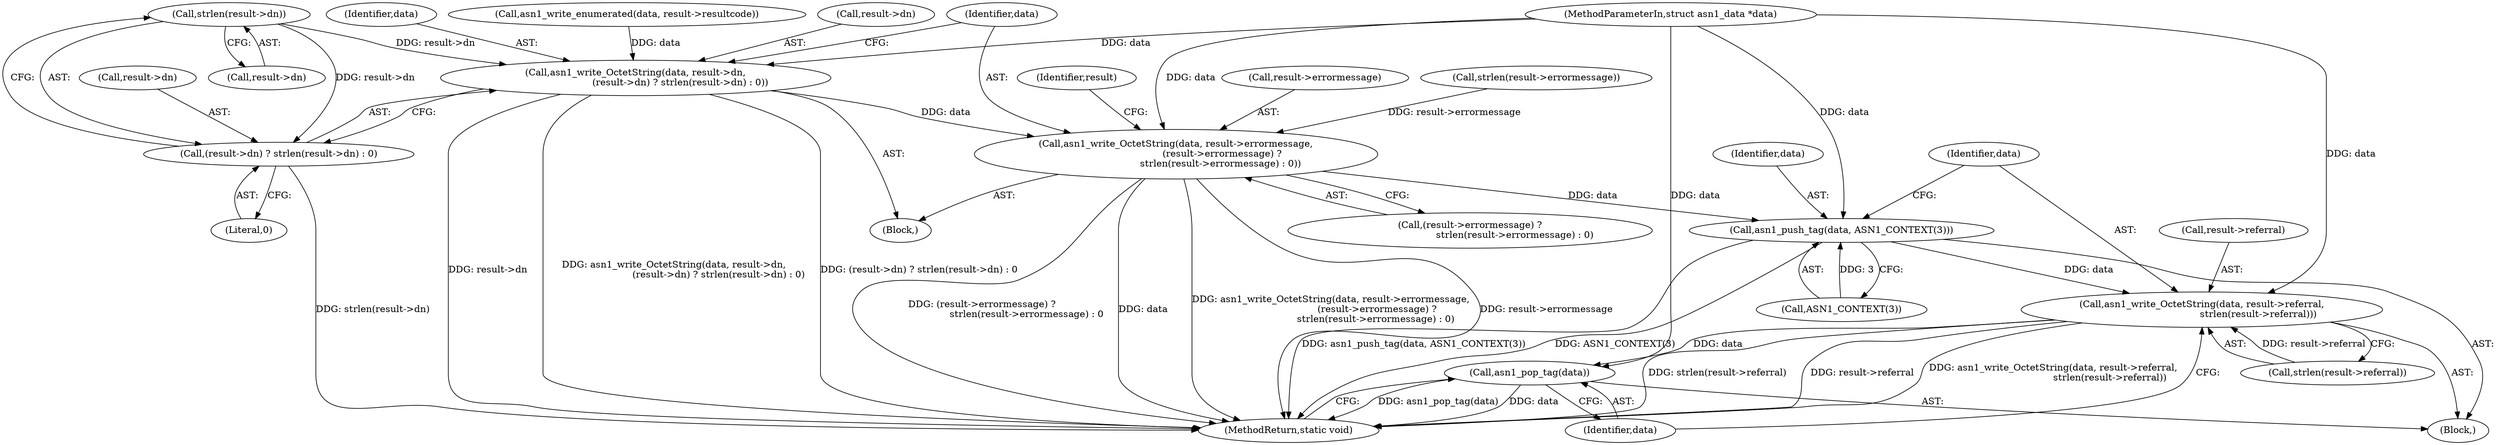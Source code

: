 digraph "1_samba_530d50a1abdcdf4d1775652d4c456c1274d83d8d_0@API" {
"1000118" [label="(Call,strlen(result->dn))"];
"1000109" [label="(Call,asn1_write_OctetString(data, result->dn,\n                              (result->dn) ? strlen(result->dn) : 0))"];
"1000123" [label="(Call,asn1_write_OctetString(data, result->errormessage,\n                               (result->errormessage) ?\n                              strlen(result->errormessage) : 0))"];
"1000142" [label="(Call,asn1_push_tag(data, ASN1_CONTEXT(3)))"];
"1000146" [label="(Call,asn1_write_OctetString(data, result->referral,\n                                      strlen(result->referral)))"];
"1000155" [label="(Call,asn1_pop_tag(data))"];
"1000114" [label="(Call,(result->dn) ? strlen(result->dn) : 0)"];
"1000139" [label="(Identifier,result)"];
"1000128" [label="(Call,(result->errormessage) ?\n                              strlen(result->errormessage) : 0)"];
"1000122" [label="(Literal,0)"];
"1000151" [label="(Call,strlen(result->referral))"];
"1000143" [label="(Identifier,data)"];
"1000157" [label="(MethodReturn,static void)"];
"1000155" [label="(Call,asn1_pop_tag(data))"];
"1000104" [label="(Call,asn1_write_enumerated(data, result->resultcode))"];
"1000111" [label="(Call,result->dn)"];
"1000109" [label="(Call,asn1_write_OctetString(data, result->dn,\n                              (result->dn) ? strlen(result->dn) : 0))"];
"1000141" [label="(Block,)"];
"1000110" [label="(Identifier,data)"];
"1000142" [label="(Call,asn1_push_tag(data, ASN1_CONTEXT(3)))"];
"1000156" [label="(Identifier,data)"];
"1000119" [label="(Call,result->dn)"];
"1000118" [label="(Call,strlen(result->dn))"];
"1000101" [label="(MethodParameterIn,struct asn1_data *data)"];
"1000148" [label="(Call,result->referral)"];
"1000147" [label="(Identifier,data)"];
"1000146" [label="(Call,asn1_write_OctetString(data, result->referral,\n                                      strlen(result->referral)))"];
"1000124" [label="(Identifier,data)"];
"1000125" [label="(Call,result->errormessage)"];
"1000103" [label="(Block,)"];
"1000115" [label="(Call,result->dn)"];
"1000114" [label="(Call,(result->dn) ? strlen(result->dn) : 0)"];
"1000132" [label="(Call,strlen(result->errormessage))"];
"1000123" [label="(Call,asn1_write_OctetString(data, result->errormessage,\n                               (result->errormessage) ?\n                              strlen(result->errormessage) : 0))"];
"1000144" [label="(Call,ASN1_CONTEXT(3))"];
"1000118" -> "1000114"  [label="AST: "];
"1000118" -> "1000119"  [label="CFG: "];
"1000119" -> "1000118"  [label="AST: "];
"1000114" -> "1000118"  [label="CFG: "];
"1000118" -> "1000109"  [label="DDG: result->dn"];
"1000118" -> "1000114"  [label="DDG: result->dn"];
"1000109" -> "1000103"  [label="AST: "];
"1000109" -> "1000114"  [label="CFG: "];
"1000110" -> "1000109"  [label="AST: "];
"1000111" -> "1000109"  [label="AST: "];
"1000114" -> "1000109"  [label="AST: "];
"1000124" -> "1000109"  [label="CFG: "];
"1000109" -> "1000157"  [label="DDG: (result->dn) ? strlen(result->dn) : 0"];
"1000109" -> "1000157"  [label="DDG: result->dn"];
"1000109" -> "1000157"  [label="DDG: asn1_write_OctetString(data, result->dn,\n                              (result->dn) ? strlen(result->dn) : 0)"];
"1000104" -> "1000109"  [label="DDG: data"];
"1000101" -> "1000109"  [label="DDG: data"];
"1000109" -> "1000123"  [label="DDG: data"];
"1000123" -> "1000103"  [label="AST: "];
"1000123" -> "1000128"  [label="CFG: "];
"1000124" -> "1000123"  [label="AST: "];
"1000125" -> "1000123"  [label="AST: "];
"1000128" -> "1000123"  [label="AST: "];
"1000139" -> "1000123"  [label="CFG: "];
"1000123" -> "1000157"  [label="DDG: result->errormessage"];
"1000123" -> "1000157"  [label="DDG: data"];
"1000123" -> "1000157"  [label="DDG: asn1_write_OctetString(data, result->errormessage,\n                               (result->errormessage) ?\n                              strlen(result->errormessage) : 0)"];
"1000123" -> "1000157"  [label="DDG: (result->errormessage) ?\n                              strlen(result->errormessage) : 0"];
"1000101" -> "1000123"  [label="DDG: data"];
"1000132" -> "1000123"  [label="DDG: result->errormessage"];
"1000123" -> "1000142"  [label="DDG: data"];
"1000142" -> "1000141"  [label="AST: "];
"1000142" -> "1000144"  [label="CFG: "];
"1000143" -> "1000142"  [label="AST: "];
"1000144" -> "1000142"  [label="AST: "];
"1000147" -> "1000142"  [label="CFG: "];
"1000142" -> "1000157"  [label="DDG: asn1_push_tag(data, ASN1_CONTEXT(3))"];
"1000142" -> "1000157"  [label="DDG: ASN1_CONTEXT(3)"];
"1000101" -> "1000142"  [label="DDG: data"];
"1000144" -> "1000142"  [label="DDG: 3"];
"1000142" -> "1000146"  [label="DDG: data"];
"1000146" -> "1000141"  [label="AST: "];
"1000146" -> "1000151"  [label="CFG: "];
"1000147" -> "1000146"  [label="AST: "];
"1000148" -> "1000146"  [label="AST: "];
"1000151" -> "1000146"  [label="AST: "];
"1000156" -> "1000146"  [label="CFG: "];
"1000146" -> "1000157"  [label="DDG: strlen(result->referral)"];
"1000146" -> "1000157"  [label="DDG: result->referral"];
"1000146" -> "1000157"  [label="DDG: asn1_write_OctetString(data, result->referral,\n                                      strlen(result->referral))"];
"1000101" -> "1000146"  [label="DDG: data"];
"1000151" -> "1000146"  [label="DDG: result->referral"];
"1000146" -> "1000155"  [label="DDG: data"];
"1000155" -> "1000141"  [label="AST: "];
"1000155" -> "1000156"  [label="CFG: "];
"1000156" -> "1000155"  [label="AST: "];
"1000157" -> "1000155"  [label="CFG: "];
"1000155" -> "1000157"  [label="DDG: asn1_pop_tag(data)"];
"1000155" -> "1000157"  [label="DDG: data"];
"1000101" -> "1000155"  [label="DDG: data"];
"1000114" -> "1000122"  [label="CFG: "];
"1000115" -> "1000114"  [label="AST: "];
"1000122" -> "1000114"  [label="AST: "];
"1000114" -> "1000157"  [label="DDG: strlen(result->dn)"];
}
